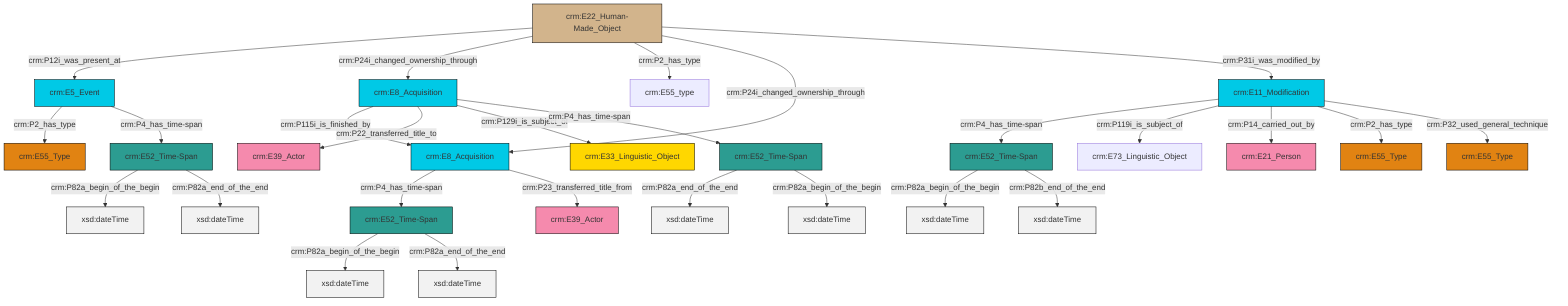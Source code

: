 graph TD
classDef Literal fill:#f2f2f2,stroke:#000000;
classDef CRM_Entity fill:#FFFFFF,stroke:#000000;
classDef Temporal_Entity fill:#00C9E6, stroke:#000000;
classDef Type fill:#E18312, stroke:#000000;
classDef Time-Span fill:#2C9C91, stroke:#000000;
classDef Appellation fill:#FFEB7F, stroke:#000000;
classDef Place fill:#008836, stroke:#000000;
classDef Persistent_Item fill:#B266B2, stroke:#000000;
classDef Conceptual_Object fill:#FFD700, stroke:#000000;
classDef Physical_Thing fill:#D2B48C, stroke:#000000;
classDef Actor fill:#f58aad, stroke:#000000;
classDef PC_Classes fill:#4ce600, stroke:#000000;
classDef Multi fill:#cccccc,stroke:#000000;

2["crm:E52_Time-Span"]:::Time-Span -->|crm:P82a_begin_of_the_begin| 4[xsd:dateTime]:::Literal
7["crm:E22_Human-Made_Object"]:::Physical_Thing -->|crm:P12i_was_present_at| 8["crm:E5_Event"]:::Temporal_Entity
9["crm:E52_Time-Span"]:::Time-Span -->|crm:P82a_begin_of_the_begin| 10[xsd:dateTime]:::Literal
12["crm:E52_Time-Span"]:::Time-Span -->|crm:P82a_begin_of_the_begin| 14[xsd:dateTime]:::Literal
17["crm:E8_Acquisition"]:::Temporal_Entity -->|crm:P4_has_time-span| 12["crm:E52_Time-Span"]:::Time-Span
8["crm:E5_Event"]:::Temporal_Entity -->|crm:P2_has_type| 18["crm:E55_Type"]:::Type
19["crm:E8_Acquisition"]:::Temporal_Entity -->|crm:P115i_is_finished_by| 17["crm:E8_Acquisition"]:::Temporal_Entity
27["crm:E11_Modification"]:::Temporal_Entity -->|crm:P4_has_time-span| 9["crm:E52_Time-Span"]:::Time-Span
27["crm:E11_Modification"]:::Temporal_Entity -->|crm:P119i_is_subject_of| 22["crm:E73_Linguistic_Object"]:::Default
2["crm:E52_Time-Span"]:::Time-Span -->|crm:P82a_end_of_the_end| 28[xsd:dateTime]:::Literal
27["crm:E11_Modification"]:::Temporal_Entity -->|crm:P14_carried_out_by| 20["crm:E21_Person"]:::Actor
7["crm:E22_Human-Made_Object"]:::Physical_Thing -->|crm:P24i_changed_ownership_through| 19["crm:E8_Acquisition"]:::Temporal_Entity
19["crm:E8_Acquisition"]:::Temporal_Entity -->|crm:P22_transferred_title_to| 29["crm:E39_Actor"]:::Actor
27["crm:E11_Modification"]:::Temporal_Entity -->|crm:P2_has_type| 24["crm:E55_Type"]:::Type
9["crm:E52_Time-Span"]:::Time-Span -->|crm:P82b_end_of_the_end| 30[xsd:dateTime]:::Literal
19["crm:E8_Acquisition"]:::Temporal_Entity -->|crm:P129i_is_subject_of| 31["crm:E33_Linguistic_Object"]:::Conceptual_Object
12["crm:E52_Time-Span"]:::Time-Span -->|crm:P82a_end_of_the_end| 33[xsd:dateTime]:::Literal
17["crm:E8_Acquisition"]:::Temporal_Entity -->|crm:P23_transferred_title_from| 0["crm:E39_Actor"]:::Actor
8["crm:E5_Event"]:::Temporal_Entity -->|crm:P4_has_time-span| 2["crm:E52_Time-Span"]:::Time-Span
34["crm:E52_Time-Span"]:::Time-Span -->|crm:P82a_end_of_the_end| 35[xsd:dateTime]:::Literal
7["crm:E22_Human-Made_Object"]:::Physical_Thing -->|crm:P2_has_type| 5["crm:E55_type"]:::Default
27["crm:E11_Modification"]:::Temporal_Entity -->|crm:P32_used_general_technique| 15["crm:E55_Type"]:::Type
7["crm:E22_Human-Made_Object"]:::Physical_Thing -->|crm:P24i_changed_ownership_through| 17["crm:E8_Acquisition"]:::Temporal_Entity
7["crm:E22_Human-Made_Object"]:::Physical_Thing -->|crm:P31i_was_modified_by| 27["crm:E11_Modification"]:::Temporal_Entity
19["crm:E8_Acquisition"]:::Temporal_Entity -->|crm:P4_has_time-span| 34["crm:E52_Time-Span"]:::Time-Span
34["crm:E52_Time-Span"]:::Time-Span -->|crm:P82a_begin_of_the_begin| 43[xsd:dateTime]:::Literal